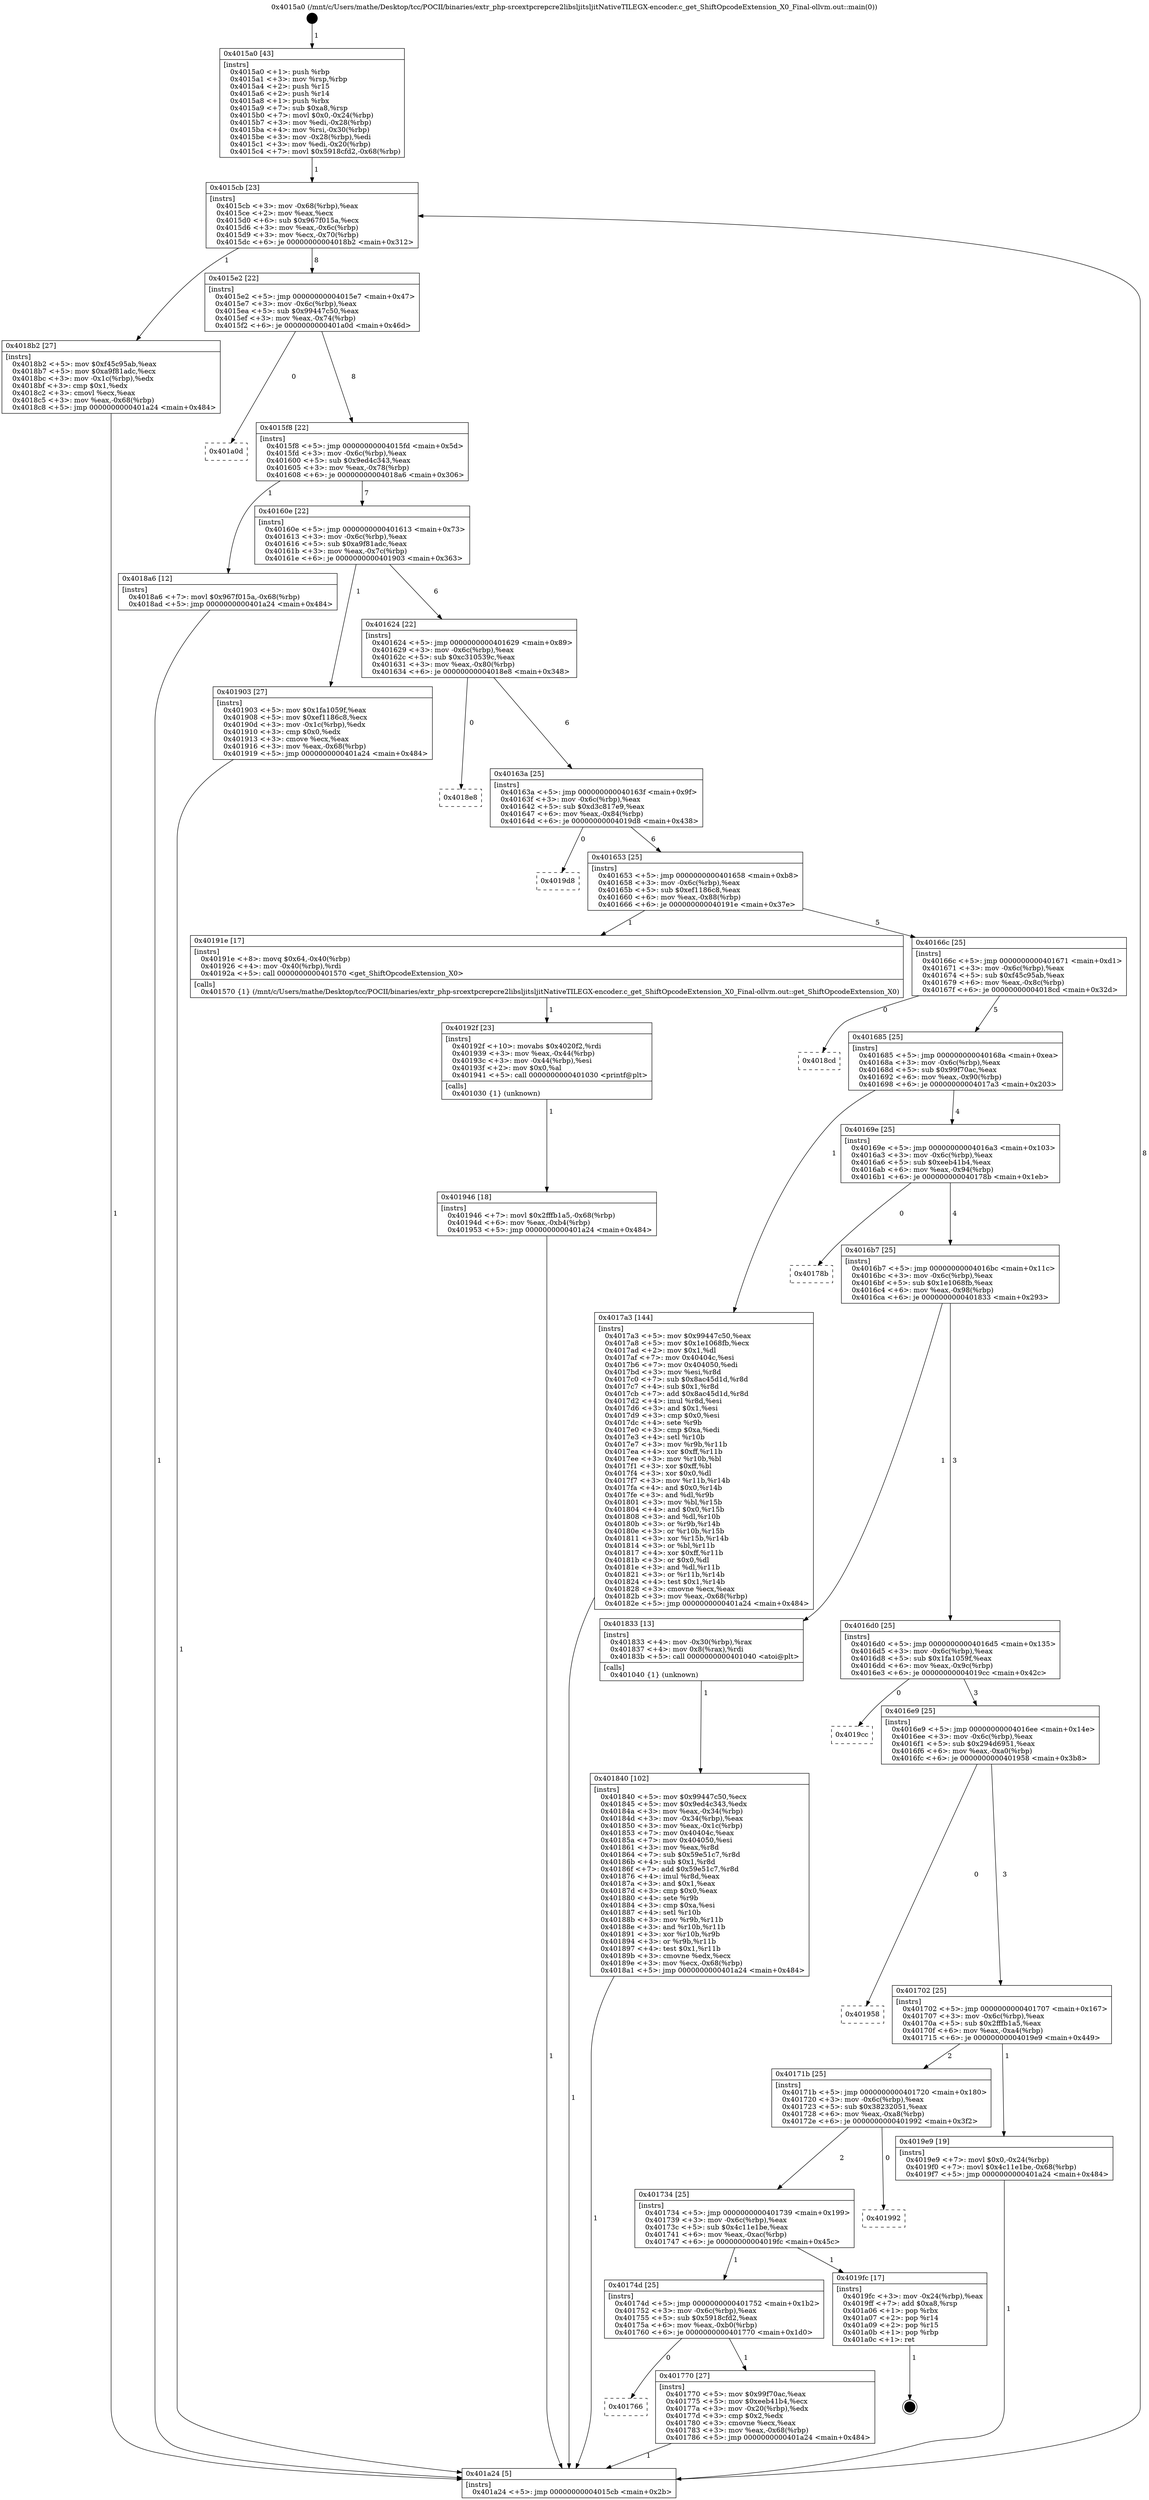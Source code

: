 digraph "0x4015a0" {
  label = "0x4015a0 (/mnt/c/Users/mathe/Desktop/tcc/POCII/binaries/extr_php-srcextpcrepcre2libsljitsljitNativeTILEGX-encoder.c_get_ShiftOpcodeExtension_X0_Final-ollvm.out::main(0))"
  labelloc = "t"
  node[shape=record]

  Entry [label="",width=0.3,height=0.3,shape=circle,fillcolor=black,style=filled]
  "0x4015cb" [label="{
     0x4015cb [23]\l
     | [instrs]\l
     &nbsp;&nbsp;0x4015cb \<+3\>: mov -0x68(%rbp),%eax\l
     &nbsp;&nbsp;0x4015ce \<+2\>: mov %eax,%ecx\l
     &nbsp;&nbsp;0x4015d0 \<+6\>: sub $0x967f015a,%ecx\l
     &nbsp;&nbsp;0x4015d6 \<+3\>: mov %eax,-0x6c(%rbp)\l
     &nbsp;&nbsp;0x4015d9 \<+3\>: mov %ecx,-0x70(%rbp)\l
     &nbsp;&nbsp;0x4015dc \<+6\>: je 00000000004018b2 \<main+0x312\>\l
  }"]
  "0x4018b2" [label="{
     0x4018b2 [27]\l
     | [instrs]\l
     &nbsp;&nbsp;0x4018b2 \<+5\>: mov $0xf45c95ab,%eax\l
     &nbsp;&nbsp;0x4018b7 \<+5\>: mov $0xa9f81adc,%ecx\l
     &nbsp;&nbsp;0x4018bc \<+3\>: mov -0x1c(%rbp),%edx\l
     &nbsp;&nbsp;0x4018bf \<+3\>: cmp $0x1,%edx\l
     &nbsp;&nbsp;0x4018c2 \<+3\>: cmovl %ecx,%eax\l
     &nbsp;&nbsp;0x4018c5 \<+3\>: mov %eax,-0x68(%rbp)\l
     &nbsp;&nbsp;0x4018c8 \<+5\>: jmp 0000000000401a24 \<main+0x484\>\l
  }"]
  "0x4015e2" [label="{
     0x4015e2 [22]\l
     | [instrs]\l
     &nbsp;&nbsp;0x4015e2 \<+5\>: jmp 00000000004015e7 \<main+0x47\>\l
     &nbsp;&nbsp;0x4015e7 \<+3\>: mov -0x6c(%rbp),%eax\l
     &nbsp;&nbsp;0x4015ea \<+5\>: sub $0x99447c50,%eax\l
     &nbsp;&nbsp;0x4015ef \<+3\>: mov %eax,-0x74(%rbp)\l
     &nbsp;&nbsp;0x4015f2 \<+6\>: je 0000000000401a0d \<main+0x46d\>\l
  }"]
  Exit [label="",width=0.3,height=0.3,shape=circle,fillcolor=black,style=filled,peripheries=2]
  "0x401a0d" [label="{
     0x401a0d\l
  }", style=dashed]
  "0x4015f8" [label="{
     0x4015f8 [22]\l
     | [instrs]\l
     &nbsp;&nbsp;0x4015f8 \<+5\>: jmp 00000000004015fd \<main+0x5d\>\l
     &nbsp;&nbsp;0x4015fd \<+3\>: mov -0x6c(%rbp),%eax\l
     &nbsp;&nbsp;0x401600 \<+5\>: sub $0x9ed4c343,%eax\l
     &nbsp;&nbsp;0x401605 \<+3\>: mov %eax,-0x78(%rbp)\l
     &nbsp;&nbsp;0x401608 \<+6\>: je 00000000004018a6 \<main+0x306\>\l
  }"]
  "0x401946" [label="{
     0x401946 [18]\l
     | [instrs]\l
     &nbsp;&nbsp;0x401946 \<+7\>: movl $0x2fffb1a5,-0x68(%rbp)\l
     &nbsp;&nbsp;0x40194d \<+6\>: mov %eax,-0xb4(%rbp)\l
     &nbsp;&nbsp;0x401953 \<+5\>: jmp 0000000000401a24 \<main+0x484\>\l
  }"]
  "0x4018a6" [label="{
     0x4018a6 [12]\l
     | [instrs]\l
     &nbsp;&nbsp;0x4018a6 \<+7\>: movl $0x967f015a,-0x68(%rbp)\l
     &nbsp;&nbsp;0x4018ad \<+5\>: jmp 0000000000401a24 \<main+0x484\>\l
  }"]
  "0x40160e" [label="{
     0x40160e [22]\l
     | [instrs]\l
     &nbsp;&nbsp;0x40160e \<+5\>: jmp 0000000000401613 \<main+0x73\>\l
     &nbsp;&nbsp;0x401613 \<+3\>: mov -0x6c(%rbp),%eax\l
     &nbsp;&nbsp;0x401616 \<+5\>: sub $0xa9f81adc,%eax\l
     &nbsp;&nbsp;0x40161b \<+3\>: mov %eax,-0x7c(%rbp)\l
     &nbsp;&nbsp;0x40161e \<+6\>: je 0000000000401903 \<main+0x363\>\l
  }"]
  "0x40192f" [label="{
     0x40192f [23]\l
     | [instrs]\l
     &nbsp;&nbsp;0x40192f \<+10\>: movabs $0x4020f2,%rdi\l
     &nbsp;&nbsp;0x401939 \<+3\>: mov %eax,-0x44(%rbp)\l
     &nbsp;&nbsp;0x40193c \<+3\>: mov -0x44(%rbp),%esi\l
     &nbsp;&nbsp;0x40193f \<+2\>: mov $0x0,%al\l
     &nbsp;&nbsp;0x401941 \<+5\>: call 0000000000401030 \<printf@plt\>\l
     | [calls]\l
     &nbsp;&nbsp;0x401030 \{1\} (unknown)\l
  }"]
  "0x401903" [label="{
     0x401903 [27]\l
     | [instrs]\l
     &nbsp;&nbsp;0x401903 \<+5\>: mov $0x1fa1059f,%eax\l
     &nbsp;&nbsp;0x401908 \<+5\>: mov $0xef1186c8,%ecx\l
     &nbsp;&nbsp;0x40190d \<+3\>: mov -0x1c(%rbp),%edx\l
     &nbsp;&nbsp;0x401910 \<+3\>: cmp $0x0,%edx\l
     &nbsp;&nbsp;0x401913 \<+3\>: cmove %ecx,%eax\l
     &nbsp;&nbsp;0x401916 \<+3\>: mov %eax,-0x68(%rbp)\l
     &nbsp;&nbsp;0x401919 \<+5\>: jmp 0000000000401a24 \<main+0x484\>\l
  }"]
  "0x401624" [label="{
     0x401624 [22]\l
     | [instrs]\l
     &nbsp;&nbsp;0x401624 \<+5\>: jmp 0000000000401629 \<main+0x89\>\l
     &nbsp;&nbsp;0x401629 \<+3\>: mov -0x6c(%rbp),%eax\l
     &nbsp;&nbsp;0x40162c \<+5\>: sub $0xc310539c,%eax\l
     &nbsp;&nbsp;0x401631 \<+3\>: mov %eax,-0x80(%rbp)\l
     &nbsp;&nbsp;0x401634 \<+6\>: je 00000000004018e8 \<main+0x348\>\l
  }"]
  "0x401840" [label="{
     0x401840 [102]\l
     | [instrs]\l
     &nbsp;&nbsp;0x401840 \<+5\>: mov $0x99447c50,%ecx\l
     &nbsp;&nbsp;0x401845 \<+5\>: mov $0x9ed4c343,%edx\l
     &nbsp;&nbsp;0x40184a \<+3\>: mov %eax,-0x34(%rbp)\l
     &nbsp;&nbsp;0x40184d \<+3\>: mov -0x34(%rbp),%eax\l
     &nbsp;&nbsp;0x401850 \<+3\>: mov %eax,-0x1c(%rbp)\l
     &nbsp;&nbsp;0x401853 \<+7\>: mov 0x40404c,%eax\l
     &nbsp;&nbsp;0x40185a \<+7\>: mov 0x404050,%esi\l
     &nbsp;&nbsp;0x401861 \<+3\>: mov %eax,%r8d\l
     &nbsp;&nbsp;0x401864 \<+7\>: sub $0x59e51c7,%r8d\l
     &nbsp;&nbsp;0x40186b \<+4\>: sub $0x1,%r8d\l
     &nbsp;&nbsp;0x40186f \<+7\>: add $0x59e51c7,%r8d\l
     &nbsp;&nbsp;0x401876 \<+4\>: imul %r8d,%eax\l
     &nbsp;&nbsp;0x40187a \<+3\>: and $0x1,%eax\l
     &nbsp;&nbsp;0x40187d \<+3\>: cmp $0x0,%eax\l
     &nbsp;&nbsp;0x401880 \<+4\>: sete %r9b\l
     &nbsp;&nbsp;0x401884 \<+3\>: cmp $0xa,%esi\l
     &nbsp;&nbsp;0x401887 \<+4\>: setl %r10b\l
     &nbsp;&nbsp;0x40188b \<+3\>: mov %r9b,%r11b\l
     &nbsp;&nbsp;0x40188e \<+3\>: and %r10b,%r11b\l
     &nbsp;&nbsp;0x401891 \<+3\>: xor %r10b,%r9b\l
     &nbsp;&nbsp;0x401894 \<+3\>: or %r9b,%r11b\l
     &nbsp;&nbsp;0x401897 \<+4\>: test $0x1,%r11b\l
     &nbsp;&nbsp;0x40189b \<+3\>: cmovne %edx,%ecx\l
     &nbsp;&nbsp;0x40189e \<+3\>: mov %ecx,-0x68(%rbp)\l
     &nbsp;&nbsp;0x4018a1 \<+5\>: jmp 0000000000401a24 \<main+0x484\>\l
  }"]
  "0x4018e8" [label="{
     0x4018e8\l
  }", style=dashed]
  "0x40163a" [label="{
     0x40163a [25]\l
     | [instrs]\l
     &nbsp;&nbsp;0x40163a \<+5\>: jmp 000000000040163f \<main+0x9f\>\l
     &nbsp;&nbsp;0x40163f \<+3\>: mov -0x6c(%rbp),%eax\l
     &nbsp;&nbsp;0x401642 \<+5\>: sub $0xd3c817e9,%eax\l
     &nbsp;&nbsp;0x401647 \<+6\>: mov %eax,-0x84(%rbp)\l
     &nbsp;&nbsp;0x40164d \<+6\>: je 00000000004019d8 \<main+0x438\>\l
  }"]
  "0x4015a0" [label="{
     0x4015a0 [43]\l
     | [instrs]\l
     &nbsp;&nbsp;0x4015a0 \<+1\>: push %rbp\l
     &nbsp;&nbsp;0x4015a1 \<+3\>: mov %rsp,%rbp\l
     &nbsp;&nbsp;0x4015a4 \<+2\>: push %r15\l
     &nbsp;&nbsp;0x4015a6 \<+2\>: push %r14\l
     &nbsp;&nbsp;0x4015a8 \<+1\>: push %rbx\l
     &nbsp;&nbsp;0x4015a9 \<+7\>: sub $0xa8,%rsp\l
     &nbsp;&nbsp;0x4015b0 \<+7\>: movl $0x0,-0x24(%rbp)\l
     &nbsp;&nbsp;0x4015b7 \<+3\>: mov %edi,-0x28(%rbp)\l
     &nbsp;&nbsp;0x4015ba \<+4\>: mov %rsi,-0x30(%rbp)\l
     &nbsp;&nbsp;0x4015be \<+3\>: mov -0x28(%rbp),%edi\l
     &nbsp;&nbsp;0x4015c1 \<+3\>: mov %edi,-0x20(%rbp)\l
     &nbsp;&nbsp;0x4015c4 \<+7\>: movl $0x5918cfd2,-0x68(%rbp)\l
  }"]
  "0x4019d8" [label="{
     0x4019d8\l
  }", style=dashed]
  "0x401653" [label="{
     0x401653 [25]\l
     | [instrs]\l
     &nbsp;&nbsp;0x401653 \<+5\>: jmp 0000000000401658 \<main+0xb8\>\l
     &nbsp;&nbsp;0x401658 \<+3\>: mov -0x6c(%rbp),%eax\l
     &nbsp;&nbsp;0x40165b \<+5\>: sub $0xef1186c8,%eax\l
     &nbsp;&nbsp;0x401660 \<+6\>: mov %eax,-0x88(%rbp)\l
     &nbsp;&nbsp;0x401666 \<+6\>: je 000000000040191e \<main+0x37e\>\l
  }"]
  "0x401a24" [label="{
     0x401a24 [5]\l
     | [instrs]\l
     &nbsp;&nbsp;0x401a24 \<+5\>: jmp 00000000004015cb \<main+0x2b\>\l
  }"]
  "0x40191e" [label="{
     0x40191e [17]\l
     | [instrs]\l
     &nbsp;&nbsp;0x40191e \<+8\>: movq $0x64,-0x40(%rbp)\l
     &nbsp;&nbsp;0x401926 \<+4\>: mov -0x40(%rbp),%rdi\l
     &nbsp;&nbsp;0x40192a \<+5\>: call 0000000000401570 \<get_ShiftOpcodeExtension_X0\>\l
     | [calls]\l
     &nbsp;&nbsp;0x401570 \{1\} (/mnt/c/Users/mathe/Desktop/tcc/POCII/binaries/extr_php-srcextpcrepcre2libsljitsljitNativeTILEGX-encoder.c_get_ShiftOpcodeExtension_X0_Final-ollvm.out::get_ShiftOpcodeExtension_X0)\l
  }"]
  "0x40166c" [label="{
     0x40166c [25]\l
     | [instrs]\l
     &nbsp;&nbsp;0x40166c \<+5\>: jmp 0000000000401671 \<main+0xd1\>\l
     &nbsp;&nbsp;0x401671 \<+3\>: mov -0x6c(%rbp),%eax\l
     &nbsp;&nbsp;0x401674 \<+5\>: sub $0xf45c95ab,%eax\l
     &nbsp;&nbsp;0x401679 \<+6\>: mov %eax,-0x8c(%rbp)\l
     &nbsp;&nbsp;0x40167f \<+6\>: je 00000000004018cd \<main+0x32d\>\l
  }"]
  "0x401766" [label="{
     0x401766\l
  }", style=dashed]
  "0x4018cd" [label="{
     0x4018cd\l
  }", style=dashed]
  "0x401685" [label="{
     0x401685 [25]\l
     | [instrs]\l
     &nbsp;&nbsp;0x401685 \<+5\>: jmp 000000000040168a \<main+0xea\>\l
     &nbsp;&nbsp;0x40168a \<+3\>: mov -0x6c(%rbp),%eax\l
     &nbsp;&nbsp;0x40168d \<+5\>: sub $0x99f70ac,%eax\l
     &nbsp;&nbsp;0x401692 \<+6\>: mov %eax,-0x90(%rbp)\l
     &nbsp;&nbsp;0x401698 \<+6\>: je 00000000004017a3 \<main+0x203\>\l
  }"]
  "0x401770" [label="{
     0x401770 [27]\l
     | [instrs]\l
     &nbsp;&nbsp;0x401770 \<+5\>: mov $0x99f70ac,%eax\l
     &nbsp;&nbsp;0x401775 \<+5\>: mov $0xeeb41b4,%ecx\l
     &nbsp;&nbsp;0x40177a \<+3\>: mov -0x20(%rbp),%edx\l
     &nbsp;&nbsp;0x40177d \<+3\>: cmp $0x2,%edx\l
     &nbsp;&nbsp;0x401780 \<+3\>: cmovne %ecx,%eax\l
     &nbsp;&nbsp;0x401783 \<+3\>: mov %eax,-0x68(%rbp)\l
     &nbsp;&nbsp;0x401786 \<+5\>: jmp 0000000000401a24 \<main+0x484\>\l
  }"]
  "0x4017a3" [label="{
     0x4017a3 [144]\l
     | [instrs]\l
     &nbsp;&nbsp;0x4017a3 \<+5\>: mov $0x99447c50,%eax\l
     &nbsp;&nbsp;0x4017a8 \<+5\>: mov $0x1e1068fb,%ecx\l
     &nbsp;&nbsp;0x4017ad \<+2\>: mov $0x1,%dl\l
     &nbsp;&nbsp;0x4017af \<+7\>: mov 0x40404c,%esi\l
     &nbsp;&nbsp;0x4017b6 \<+7\>: mov 0x404050,%edi\l
     &nbsp;&nbsp;0x4017bd \<+3\>: mov %esi,%r8d\l
     &nbsp;&nbsp;0x4017c0 \<+7\>: sub $0x8ac45d1d,%r8d\l
     &nbsp;&nbsp;0x4017c7 \<+4\>: sub $0x1,%r8d\l
     &nbsp;&nbsp;0x4017cb \<+7\>: add $0x8ac45d1d,%r8d\l
     &nbsp;&nbsp;0x4017d2 \<+4\>: imul %r8d,%esi\l
     &nbsp;&nbsp;0x4017d6 \<+3\>: and $0x1,%esi\l
     &nbsp;&nbsp;0x4017d9 \<+3\>: cmp $0x0,%esi\l
     &nbsp;&nbsp;0x4017dc \<+4\>: sete %r9b\l
     &nbsp;&nbsp;0x4017e0 \<+3\>: cmp $0xa,%edi\l
     &nbsp;&nbsp;0x4017e3 \<+4\>: setl %r10b\l
     &nbsp;&nbsp;0x4017e7 \<+3\>: mov %r9b,%r11b\l
     &nbsp;&nbsp;0x4017ea \<+4\>: xor $0xff,%r11b\l
     &nbsp;&nbsp;0x4017ee \<+3\>: mov %r10b,%bl\l
     &nbsp;&nbsp;0x4017f1 \<+3\>: xor $0xff,%bl\l
     &nbsp;&nbsp;0x4017f4 \<+3\>: xor $0x0,%dl\l
     &nbsp;&nbsp;0x4017f7 \<+3\>: mov %r11b,%r14b\l
     &nbsp;&nbsp;0x4017fa \<+4\>: and $0x0,%r14b\l
     &nbsp;&nbsp;0x4017fe \<+3\>: and %dl,%r9b\l
     &nbsp;&nbsp;0x401801 \<+3\>: mov %bl,%r15b\l
     &nbsp;&nbsp;0x401804 \<+4\>: and $0x0,%r15b\l
     &nbsp;&nbsp;0x401808 \<+3\>: and %dl,%r10b\l
     &nbsp;&nbsp;0x40180b \<+3\>: or %r9b,%r14b\l
     &nbsp;&nbsp;0x40180e \<+3\>: or %r10b,%r15b\l
     &nbsp;&nbsp;0x401811 \<+3\>: xor %r15b,%r14b\l
     &nbsp;&nbsp;0x401814 \<+3\>: or %bl,%r11b\l
     &nbsp;&nbsp;0x401817 \<+4\>: xor $0xff,%r11b\l
     &nbsp;&nbsp;0x40181b \<+3\>: or $0x0,%dl\l
     &nbsp;&nbsp;0x40181e \<+3\>: and %dl,%r11b\l
     &nbsp;&nbsp;0x401821 \<+3\>: or %r11b,%r14b\l
     &nbsp;&nbsp;0x401824 \<+4\>: test $0x1,%r14b\l
     &nbsp;&nbsp;0x401828 \<+3\>: cmovne %ecx,%eax\l
     &nbsp;&nbsp;0x40182b \<+3\>: mov %eax,-0x68(%rbp)\l
     &nbsp;&nbsp;0x40182e \<+5\>: jmp 0000000000401a24 \<main+0x484\>\l
  }"]
  "0x40169e" [label="{
     0x40169e [25]\l
     | [instrs]\l
     &nbsp;&nbsp;0x40169e \<+5\>: jmp 00000000004016a3 \<main+0x103\>\l
     &nbsp;&nbsp;0x4016a3 \<+3\>: mov -0x6c(%rbp),%eax\l
     &nbsp;&nbsp;0x4016a6 \<+5\>: sub $0xeeb41b4,%eax\l
     &nbsp;&nbsp;0x4016ab \<+6\>: mov %eax,-0x94(%rbp)\l
     &nbsp;&nbsp;0x4016b1 \<+6\>: je 000000000040178b \<main+0x1eb\>\l
  }"]
  "0x40174d" [label="{
     0x40174d [25]\l
     | [instrs]\l
     &nbsp;&nbsp;0x40174d \<+5\>: jmp 0000000000401752 \<main+0x1b2\>\l
     &nbsp;&nbsp;0x401752 \<+3\>: mov -0x6c(%rbp),%eax\l
     &nbsp;&nbsp;0x401755 \<+5\>: sub $0x5918cfd2,%eax\l
     &nbsp;&nbsp;0x40175a \<+6\>: mov %eax,-0xb0(%rbp)\l
     &nbsp;&nbsp;0x401760 \<+6\>: je 0000000000401770 \<main+0x1d0\>\l
  }"]
  "0x40178b" [label="{
     0x40178b\l
  }", style=dashed]
  "0x4016b7" [label="{
     0x4016b7 [25]\l
     | [instrs]\l
     &nbsp;&nbsp;0x4016b7 \<+5\>: jmp 00000000004016bc \<main+0x11c\>\l
     &nbsp;&nbsp;0x4016bc \<+3\>: mov -0x6c(%rbp),%eax\l
     &nbsp;&nbsp;0x4016bf \<+5\>: sub $0x1e1068fb,%eax\l
     &nbsp;&nbsp;0x4016c4 \<+6\>: mov %eax,-0x98(%rbp)\l
     &nbsp;&nbsp;0x4016ca \<+6\>: je 0000000000401833 \<main+0x293\>\l
  }"]
  "0x4019fc" [label="{
     0x4019fc [17]\l
     | [instrs]\l
     &nbsp;&nbsp;0x4019fc \<+3\>: mov -0x24(%rbp),%eax\l
     &nbsp;&nbsp;0x4019ff \<+7\>: add $0xa8,%rsp\l
     &nbsp;&nbsp;0x401a06 \<+1\>: pop %rbx\l
     &nbsp;&nbsp;0x401a07 \<+2\>: pop %r14\l
     &nbsp;&nbsp;0x401a09 \<+2\>: pop %r15\l
     &nbsp;&nbsp;0x401a0b \<+1\>: pop %rbp\l
     &nbsp;&nbsp;0x401a0c \<+1\>: ret\l
  }"]
  "0x401833" [label="{
     0x401833 [13]\l
     | [instrs]\l
     &nbsp;&nbsp;0x401833 \<+4\>: mov -0x30(%rbp),%rax\l
     &nbsp;&nbsp;0x401837 \<+4\>: mov 0x8(%rax),%rdi\l
     &nbsp;&nbsp;0x40183b \<+5\>: call 0000000000401040 \<atoi@plt\>\l
     | [calls]\l
     &nbsp;&nbsp;0x401040 \{1\} (unknown)\l
  }"]
  "0x4016d0" [label="{
     0x4016d0 [25]\l
     | [instrs]\l
     &nbsp;&nbsp;0x4016d0 \<+5\>: jmp 00000000004016d5 \<main+0x135\>\l
     &nbsp;&nbsp;0x4016d5 \<+3\>: mov -0x6c(%rbp),%eax\l
     &nbsp;&nbsp;0x4016d8 \<+5\>: sub $0x1fa1059f,%eax\l
     &nbsp;&nbsp;0x4016dd \<+6\>: mov %eax,-0x9c(%rbp)\l
     &nbsp;&nbsp;0x4016e3 \<+6\>: je 00000000004019cc \<main+0x42c\>\l
  }"]
  "0x401734" [label="{
     0x401734 [25]\l
     | [instrs]\l
     &nbsp;&nbsp;0x401734 \<+5\>: jmp 0000000000401739 \<main+0x199\>\l
     &nbsp;&nbsp;0x401739 \<+3\>: mov -0x6c(%rbp),%eax\l
     &nbsp;&nbsp;0x40173c \<+5\>: sub $0x4c11e1be,%eax\l
     &nbsp;&nbsp;0x401741 \<+6\>: mov %eax,-0xac(%rbp)\l
     &nbsp;&nbsp;0x401747 \<+6\>: je 00000000004019fc \<main+0x45c\>\l
  }"]
  "0x4019cc" [label="{
     0x4019cc\l
  }", style=dashed]
  "0x4016e9" [label="{
     0x4016e9 [25]\l
     | [instrs]\l
     &nbsp;&nbsp;0x4016e9 \<+5\>: jmp 00000000004016ee \<main+0x14e\>\l
     &nbsp;&nbsp;0x4016ee \<+3\>: mov -0x6c(%rbp),%eax\l
     &nbsp;&nbsp;0x4016f1 \<+5\>: sub $0x294d6951,%eax\l
     &nbsp;&nbsp;0x4016f6 \<+6\>: mov %eax,-0xa0(%rbp)\l
     &nbsp;&nbsp;0x4016fc \<+6\>: je 0000000000401958 \<main+0x3b8\>\l
  }"]
  "0x401992" [label="{
     0x401992\l
  }", style=dashed]
  "0x401958" [label="{
     0x401958\l
  }", style=dashed]
  "0x401702" [label="{
     0x401702 [25]\l
     | [instrs]\l
     &nbsp;&nbsp;0x401702 \<+5\>: jmp 0000000000401707 \<main+0x167\>\l
     &nbsp;&nbsp;0x401707 \<+3\>: mov -0x6c(%rbp),%eax\l
     &nbsp;&nbsp;0x40170a \<+5\>: sub $0x2fffb1a5,%eax\l
     &nbsp;&nbsp;0x40170f \<+6\>: mov %eax,-0xa4(%rbp)\l
     &nbsp;&nbsp;0x401715 \<+6\>: je 00000000004019e9 \<main+0x449\>\l
  }"]
  "0x40171b" [label="{
     0x40171b [25]\l
     | [instrs]\l
     &nbsp;&nbsp;0x40171b \<+5\>: jmp 0000000000401720 \<main+0x180\>\l
     &nbsp;&nbsp;0x401720 \<+3\>: mov -0x6c(%rbp),%eax\l
     &nbsp;&nbsp;0x401723 \<+5\>: sub $0x38232051,%eax\l
     &nbsp;&nbsp;0x401728 \<+6\>: mov %eax,-0xa8(%rbp)\l
     &nbsp;&nbsp;0x40172e \<+6\>: je 0000000000401992 \<main+0x3f2\>\l
  }"]
  "0x4019e9" [label="{
     0x4019e9 [19]\l
     | [instrs]\l
     &nbsp;&nbsp;0x4019e9 \<+7\>: movl $0x0,-0x24(%rbp)\l
     &nbsp;&nbsp;0x4019f0 \<+7\>: movl $0x4c11e1be,-0x68(%rbp)\l
     &nbsp;&nbsp;0x4019f7 \<+5\>: jmp 0000000000401a24 \<main+0x484\>\l
  }"]
  Entry -> "0x4015a0" [label=" 1"]
  "0x4015cb" -> "0x4018b2" [label=" 1"]
  "0x4015cb" -> "0x4015e2" [label=" 8"]
  "0x4019fc" -> Exit [label=" 1"]
  "0x4015e2" -> "0x401a0d" [label=" 0"]
  "0x4015e2" -> "0x4015f8" [label=" 8"]
  "0x4019e9" -> "0x401a24" [label=" 1"]
  "0x4015f8" -> "0x4018a6" [label=" 1"]
  "0x4015f8" -> "0x40160e" [label=" 7"]
  "0x401946" -> "0x401a24" [label=" 1"]
  "0x40160e" -> "0x401903" [label=" 1"]
  "0x40160e" -> "0x401624" [label=" 6"]
  "0x40192f" -> "0x401946" [label=" 1"]
  "0x401624" -> "0x4018e8" [label=" 0"]
  "0x401624" -> "0x40163a" [label=" 6"]
  "0x40191e" -> "0x40192f" [label=" 1"]
  "0x40163a" -> "0x4019d8" [label=" 0"]
  "0x40163a" -> "0x401653" [label=" 6"]
  "0x401903" -> "0x401a24" [label=" 1"]
  "0x401653" -> "0x40191e" [label=" 1"]
  "0x401653" -> "0x40166c" [label=" 5"]
  "0x4018b2" -> "0x401a24" [label=" 1"]
  "0x40166c" -> "0x4018cd" [label=" 0"]
  "0x40166c" -> "0x401685" [label=" 5"]
  "0x4018a6" -> "0x401a24" [label=" 1"]
  "0x401685" -> "0x4017a3" [label=" 1"]
  "0x401685" -> "0x40169e" [label=" 4"]
  "0x401840" -> "0x401a24" [label=" 1"]
  "0x40169e" -> "0x40178b" [label=" 0"]
  "0x40169e" -> "0x4016b7" [label=" 4"]
  "0x4017a3" -> "0x401a24" [label=" 1"]
  "0x4016b7" -> "0x401833" [label=" 1"]
  "0x4016b7" -> "0x4016d0" [label=" 3"]
  "0x401a24" -> "0x4015cb" [label=" 8"]
  "0x4016d0" -> "0x4019cc" [label=" 0"]
  "0x4016d0" -> "0x4016e9" [label=" 3"]
  "0x401770" -> "0x401a24" [label=" 1"]
  "0x4016e9" -> "0x401958" [label=" 0"]
  "0x4016e9" -> "0x401702" [label=" 3"]
  "0x40174d" -> "0x401766" [label=" 0"]
  "0x401702" -> "0x4019e9" [label=" 1"]
  "0x401702" -> "0x40171b" [label=" 2"]
  "0x40174d" -> "0x401770" [label=" 1"]
  "0x40171b" -> "0x401992" [label=" 0"]
  "0x40171b" -> "0x401734" [label=" 2"]
  "0x4015a0" -> "0x4015cb" [label=" 1"]
  "0x401734" -> "0x4019fc" [label=" 1"]
  "0x401734" -> "0x40174d" [label=" 1"]
  "0x401833" -> "0x401840" [label=" 1"]
}
